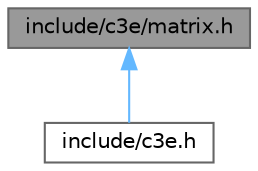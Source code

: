 digraph "include/c3e/matrix.h"
{
 // LATEX_PDF_SIZE
  bgcolor="transparent";
  edge [fontname=Helvetica,fontsize=10,labelfontname=Helvetica,labelfontsize=10];
  node [fontname=Helvetica,fontsize=10,shape=box,height=0.2,width=0.4];
  Node1 [id="Node000001",label="include/c3e/matrix.h",height=0.2,width=0.4,color="gray40", fillcolor="grey60", style="filled", fontcolor="black",tooltip="Matrix operations for the Complex Compute Core Engine (C3E) framework."];
  Node1 -> Node2 [id="edge1_Node000001_Node000002",dir="back",color="steelblue1",style="solid",tooltip=" "];
  Node2 [id="Node000002",label="include/c3e.h",height=0.2,width=0.4,color="grey40", fillcolor="white", style="filled",URL="$c3e_8h.html",tooltip="Main header file for the Complex Compute Core Engine (C3E)."];
}
